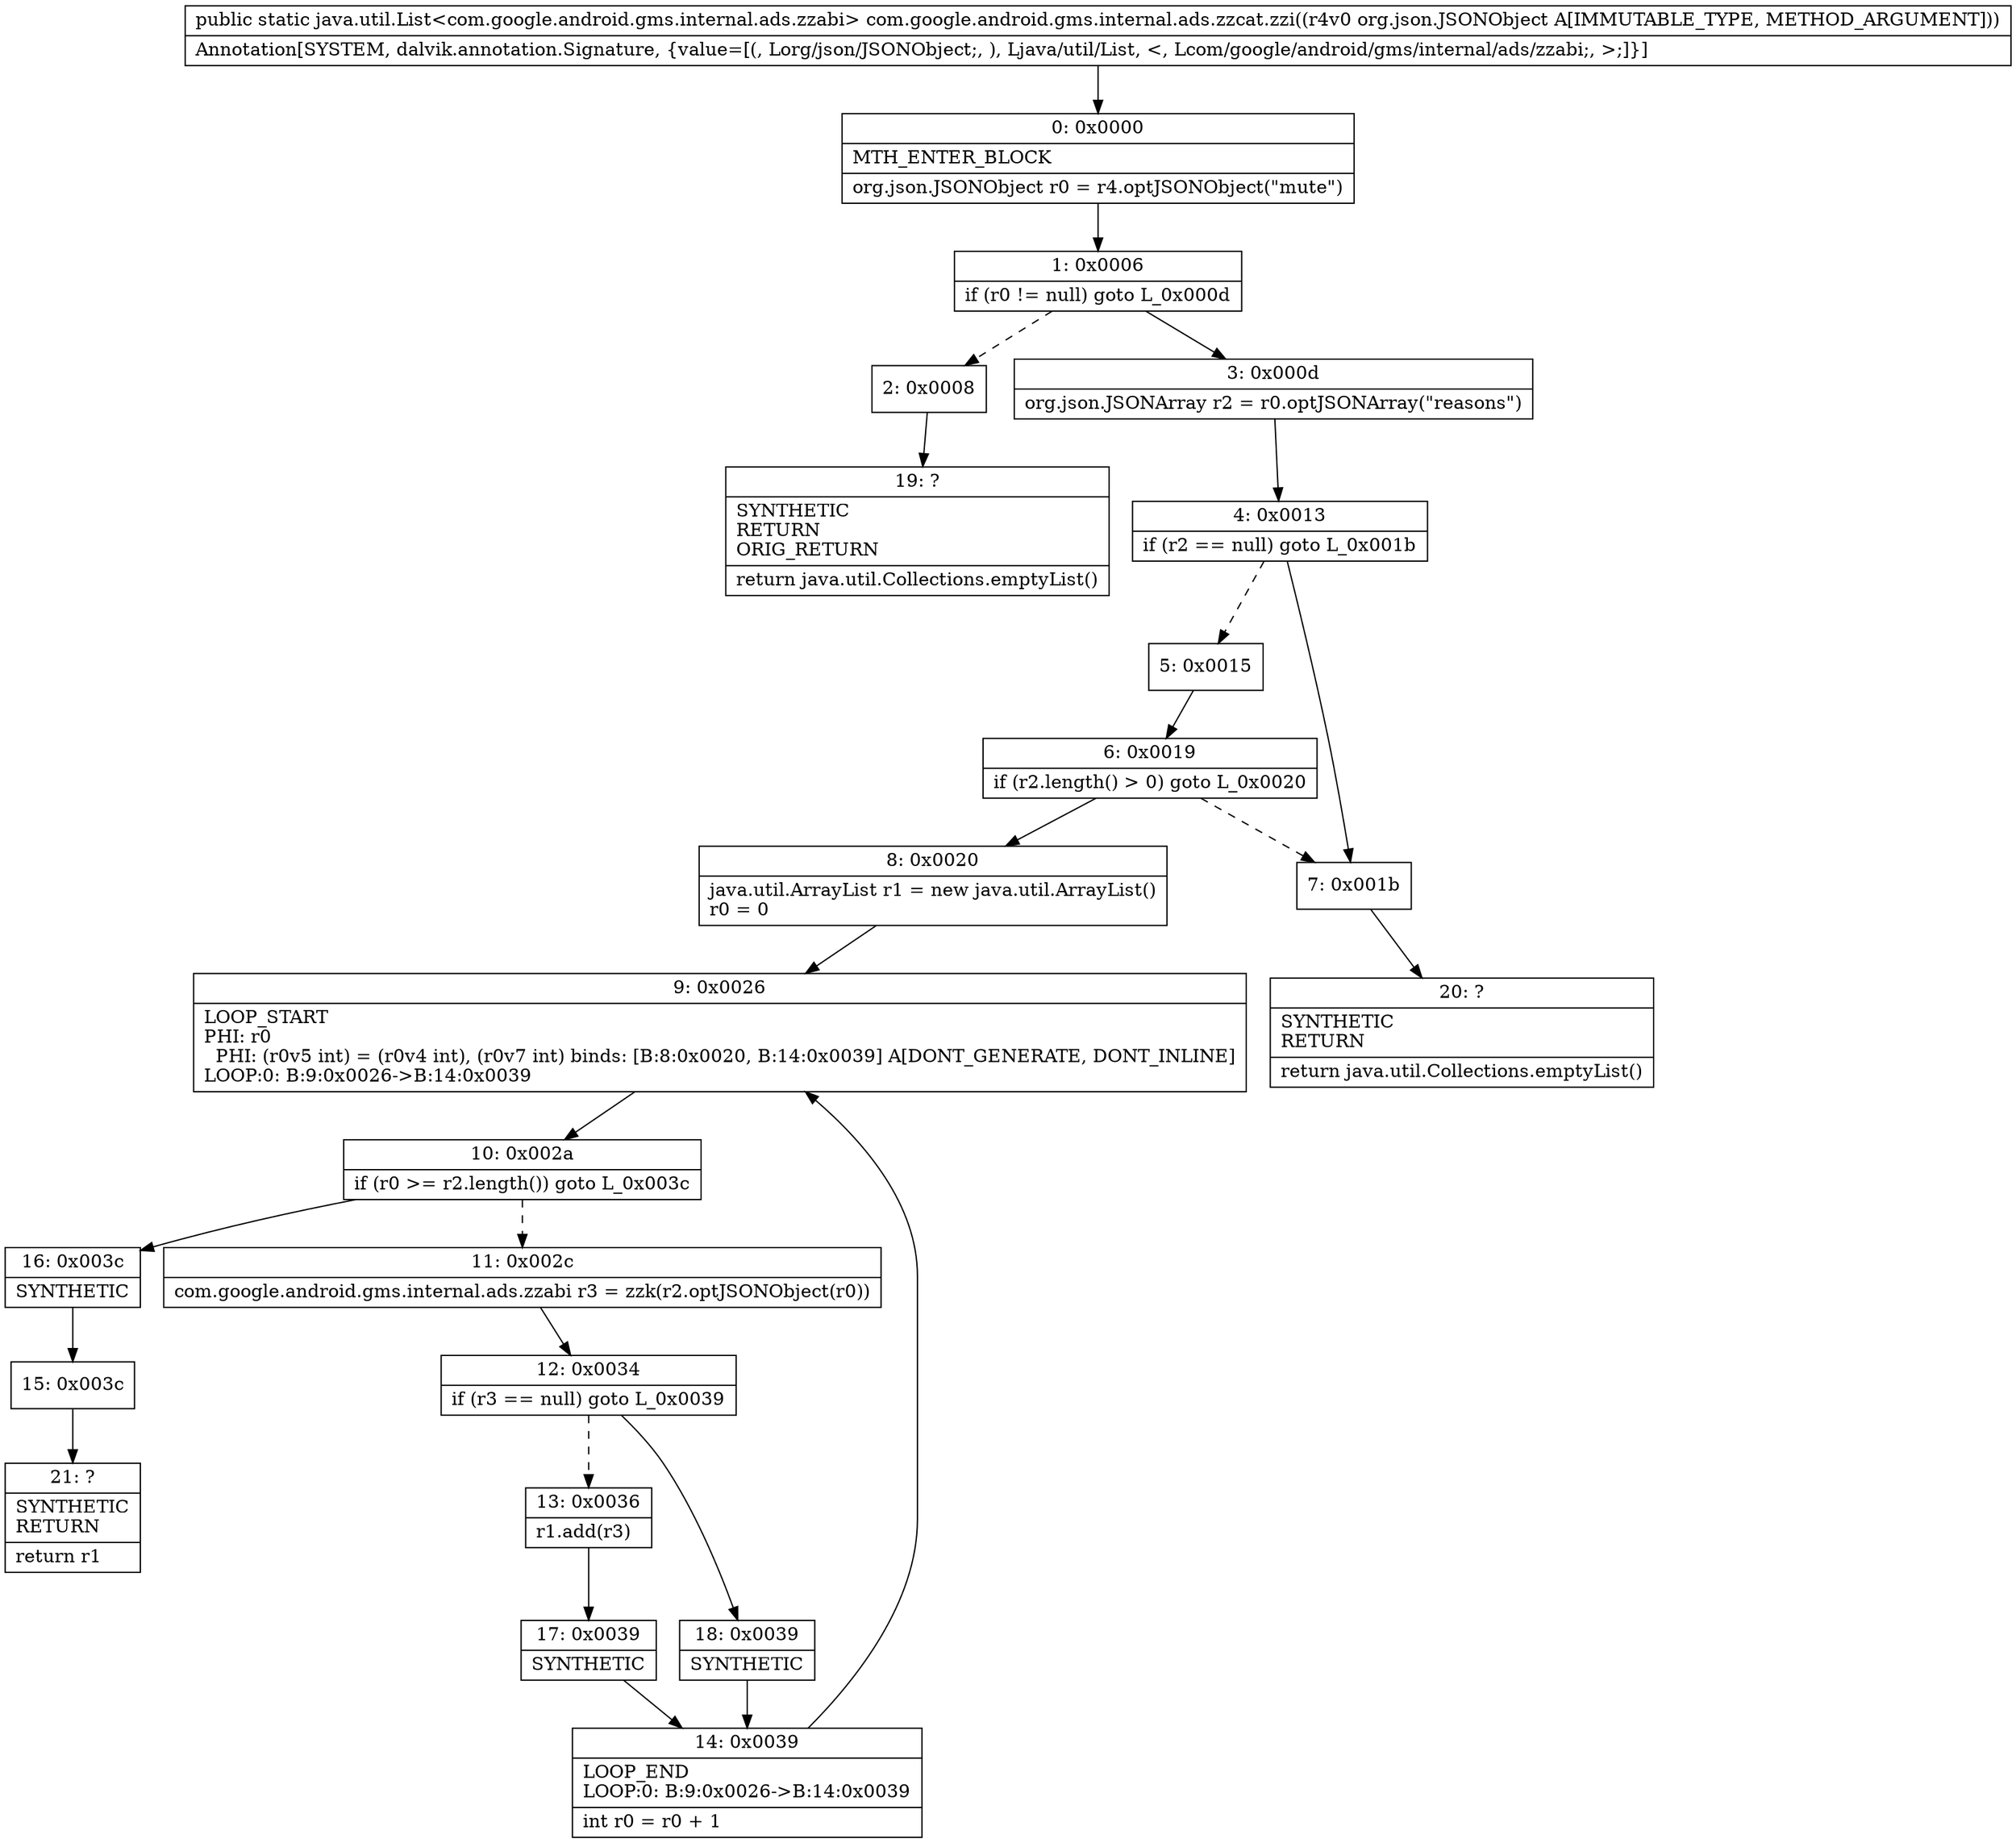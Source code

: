 digraph "CFG forcom.google.android.gms.internal.ads.zzcat.zzi(Lorg\/json\/JSONObject;)Ljava\/util\/List;" {
Node_0 [shape=record,label="{0\:\ 0x0000|MTH_ENTER_BLOCK\l|org.json.JSONObject r0 = r4.optJSONObject(\"mute\")\l}"];
Node_1 [shape=record,label="{1\:\ 0x0006|if (r0 != null) goto L_0x000d\l}"];
Node_2 [shape=record,label="{2\:\ 0x0008}"];
Node_3 [shape=record,label="{3\:\ 0x000d|org.json.JSONArray r2 = r0.optJSONArray(\"reasons\")\l}"];
Node_4 [shape=record,label="{4\:\ 0x0013|if (r2 == null) goto L_0x001b\l}"];
Node_5 [shape=record,label="{5\:\ 0x0015}"];
Node_6 [shape=record,label="{6\:\ 0x0019|if (r2.length() \> 0) goto L_0x0020\l}"];
Node_7 [shape=record,label="{7\:\ 0x001b}"];
Node_8 [shape=record,label="{8\:\ 0x0020|java.util.ArrayList r1 = new java.util.ArrayList()\lr0 = 0\l}"];
Node_9 [shape=record,label="{9\:\ 0x0026|LOOP_START\lPHI: r0 \l  PHI: (r0v5 int) = (r0v4 int), (r0v7 int) binds: [B:8:0x0020, B:14:0x0039] A[DONT_GENERATE, DONT_INLINE]\lLOOP:0: B:9:0x0026\-\>B:14:0x0039\l}"];
Node_10 [shape=record,label="{10\:\ 0x002a|if (r0 \>= r2.length()) goto L_0x003c\l}"];
Node_11 [shape=record,label="{11\:\ 0x002c|com.google.android.gms.internal.ads.zzabi r3 = zzk(r2.optJSONObject(r0))\l}"];
Node_12 [shape=record,label="{12\:\ 0x0034|if (r3 == null) goto L_0x0039\l}"];
Node_13 [shape=record,label="{13\:\ 0x0036|r1.add(r3)\l}"];
Node_14 [shape=record,label="{14\:\ 0x0039|LOOP_END\lLOOP:0: B:9:0x0026\-\>B:14:0x0039\l|int r0 = r0 + 1\l}"];
Node_15 [shape=record,label="{15\:\ 0x003c}"];
Node_16 [shape=record,label="{16\:\ 0x003c|SYNTHETIC\l}"];
Node_17 [shape=record,label="{17\:\ 0x0039|SYNTHETIC\l}"];
Node_18 [shape=record,label="{18\:\ 0x0039|SYNTHETIC\l}"];
Node_19 [shape=record,label="{19\:\ ?|SYNTHETIC\lRETURN\lORIG_RETURN\l|return java.util.Collections.emptyList()\l}"];
Node_20 [shape=record,label="{20\:\ ?|SYNTHETIC\lRETURN\l|return java.util.Collections.emptyList()\l}"];
Node_21 [shape=record,label="{21\:\ ?|SYNTHETIC\lRETURN\l|return r1\l}"];
MethodNode[shape=record,label="{public static java.util.List\<com.google.android.gms.internal.ads.zzabi\> com.google.android.gms.internal.ads.zzcat.zzi((r4v0 org.json.JSONObject A[IMMUTABLE_TYPE, METHOD_ARGUMENT]))  | Annotation[SYSTEM, dalvik.annotation.Signature, \{value=[(, Lorg\/json\/JSONObject;, ), Ljava\/util\/List, \<, Lcom\/google\/android\/gms\/internal\/ads\/zzabi;, \>;]\}]\l}"];
MethodNode -> Node_0;
Node_0 -> Node_1;
Node_1 -> Node_2[style=dashed];
Node_1 -> Node_3;
Node_2 -> Node_19;
Node_3 -> Node_4;
Node_4 -> Node_5[style=dashed];
Node_4 -> Node_7;
Node_5 -> Node_6;
Node_6 -> Node_7[style=dashed];
Node_6 -> Node_8;
Node_7 -> Node_20;
Node_8 -> Node_9;
Node_9 -> Node_10;
Node_10 -> Node_11[style=dashed];
Node_10 -> Node_16;
Node_11 -> Node_12;
Node_12 -> Node_13[style=dashed];
Node_12 -> Node_18;
Node_13 -> Node_17;
Node_14 -> Node_9;
Node_15 -> Node_21;
Node_16 -> Node_15;
Node_17 -> Node_14;
Node_18 -> Node_14;
}

